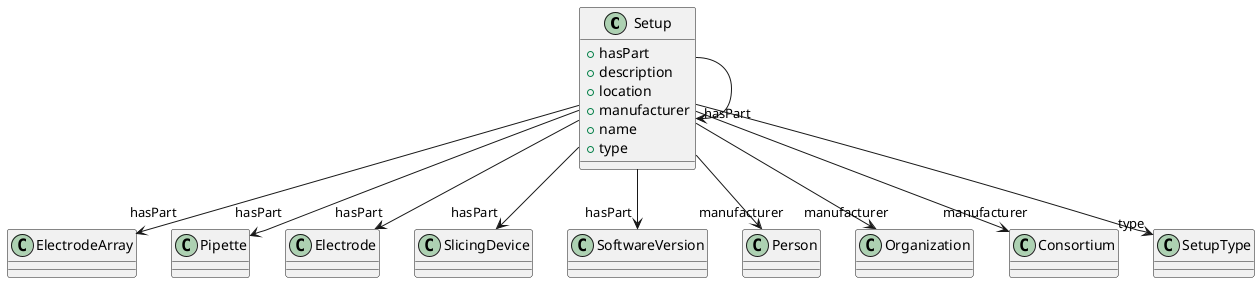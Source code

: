 @startuml
class Setup {
+hasPart
+description
+location
+manufacturer
+name
+type

}
Setup -d-> "hasPart" ElectrodeArray
Setup -d-> "hasPart" Pipette
Setup -d-> "hasPart" Electrode
Setup -d-> "hasPart" SlicingDevice
Setup -d-> "hasPart" Setup
Setup -d-> "hasPart" SoftwareVersion
Setup -d-> "manufacturer" Person
Setup -d-> "manufacturer" Organization
Setup -d-> "manufacturer" Consortium
Setup -d-> "type" SetupType

@enduml